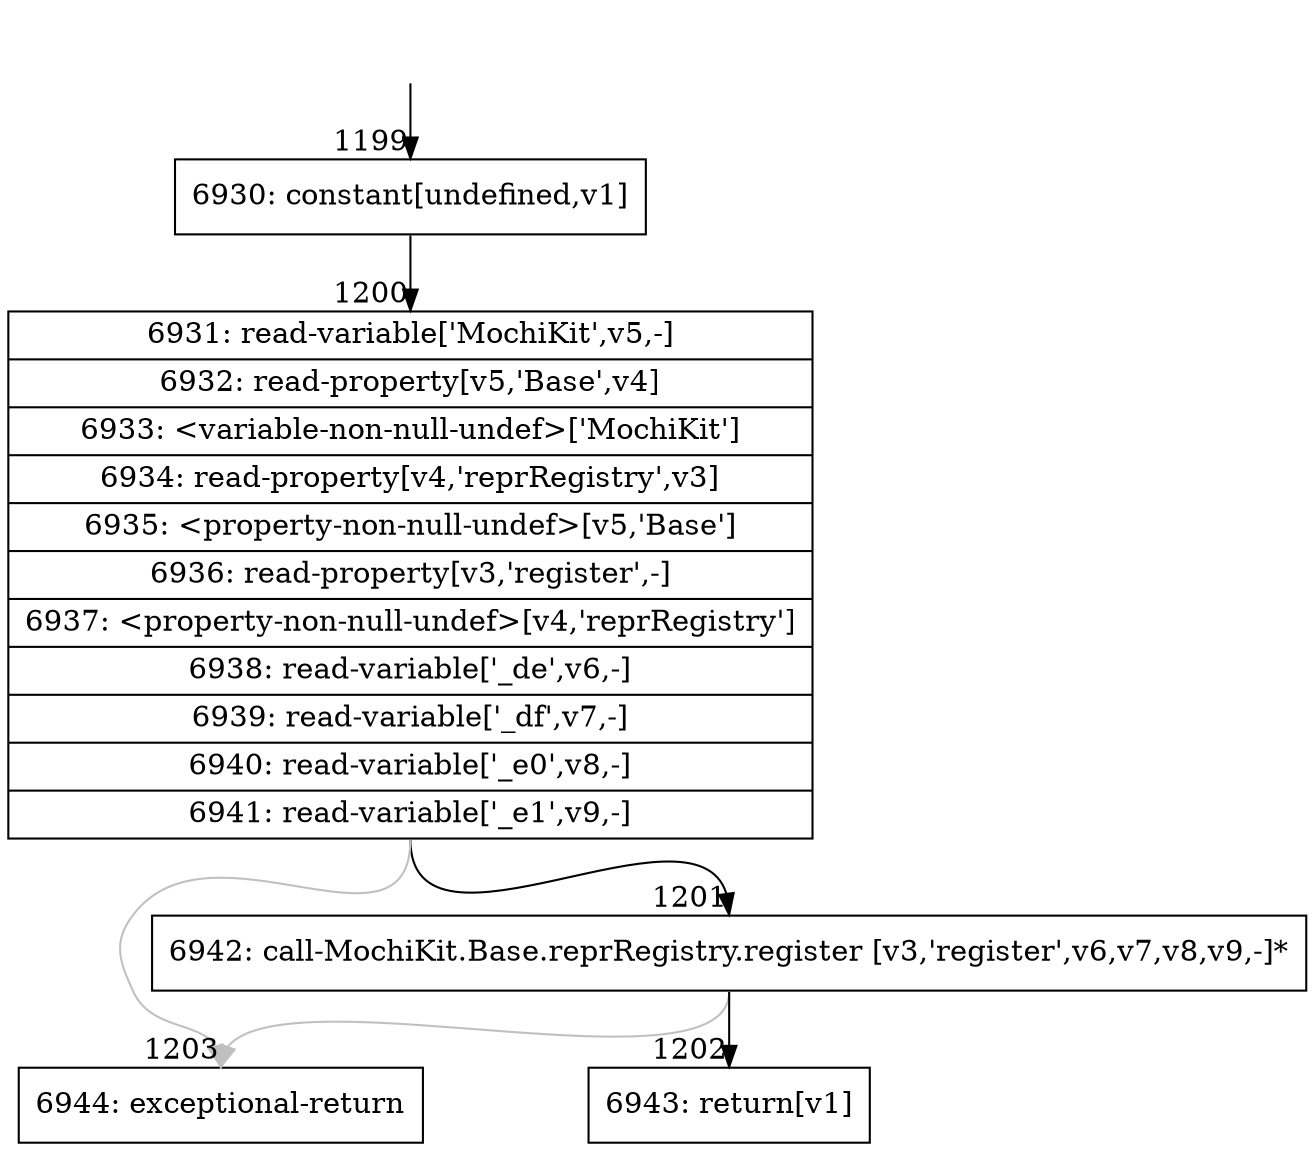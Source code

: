 digraph {
rankdir="TD"
BB_entry85[shape=none,label=""];
BB_entry85 -> BB1199 [tailport=s, headport=n, headlabel="    1199"]
BB1199 [shape=record label="{6930: constant[undefined,v1]}" ] 
BB1199 -> BB1200 [tailport=s, headport=n, headlabel="      1200"]
BB1200 [shape=record label="{6931: read-variable['MochiKit',v5,-]|6932: read-property[v5,'Base',v4]|6933: \<variable-non-null-undef\>['MochiKit']|6934: read-property[v4,'reprRegistry',v3]|6935: \<property-non-null-undef\>[v5,'Base']|6936: read-property[v3,'register',-]|6937: \<property-non-null-undef\>[v4,'reprRegistry']|6938: read-variable['_de',v6,-]|6939: read-variable['_df',v7,-]|6940: read-variable['_e0',v8,-]|6941: read-variable['_e1',v9,-]}" ] 
BB1200 -> BB1201 [tailport=s, headport=n, headlabel="      1201"]
BB1200 -> BB1203 [tailport=s, headport=n, color=gray, headlabel="      1203"]
BB1201 [shape=record label="{6942: call-MochiKit.Base.reprRegistry.register [v3,'register',v6,v7,v8,v9,-]*}" ] 
BB1201 -> BB1202 [tailport=s, headport=n, headlabel="      1202"]
BB1201 -> BB1203 [tailport=s, headport=n, color=gray]
BB1202 [shape=record label="{6943: return[v1]}" ] 
BB1203 [shape=record label="{6944: exceptional-return}" ] 
//#$~ 611
}
